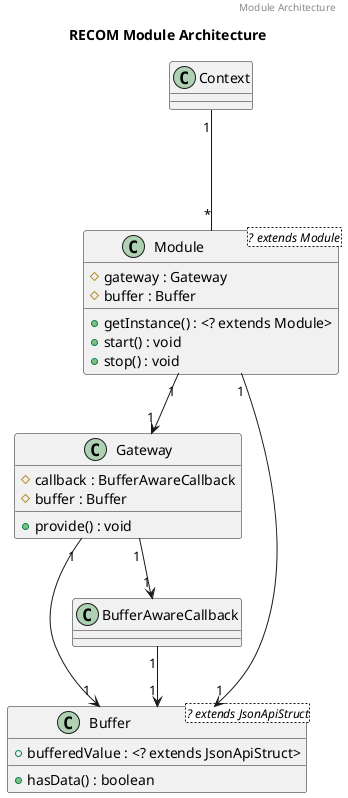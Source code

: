 @startuml
'https://plantuml.com/class-diagram

header Module Architecture
title RECOM Module Architecture

class Context

class Module<? extends Module> {
    # gateway : Gateway
    # buffer : Buffer
    + getInstance() : <? extends Module>
    + start() : void
    + stop() : void
}

class Gateway {
    # callback : BufferAwareCallback
    # buffer : Buffer
    + provide() : void
}

class Buffer <? extends JsonApiStruct>{
    + bufferedValue : <? extends JsonApiStruct>
    + hasData() : boolean
}

class BufferAwareCallback

Context "1" --- "*" Module
Module "1" --> "1" Gateway
Module "1" --> "1" Buffer
Gateway "1" --> "1" Buffer
Gateway "1" --> "1" BufferAwareCallback
BufferAwareCallback "1" --> "1" Buffer
'Value -- Buffer

@enduml